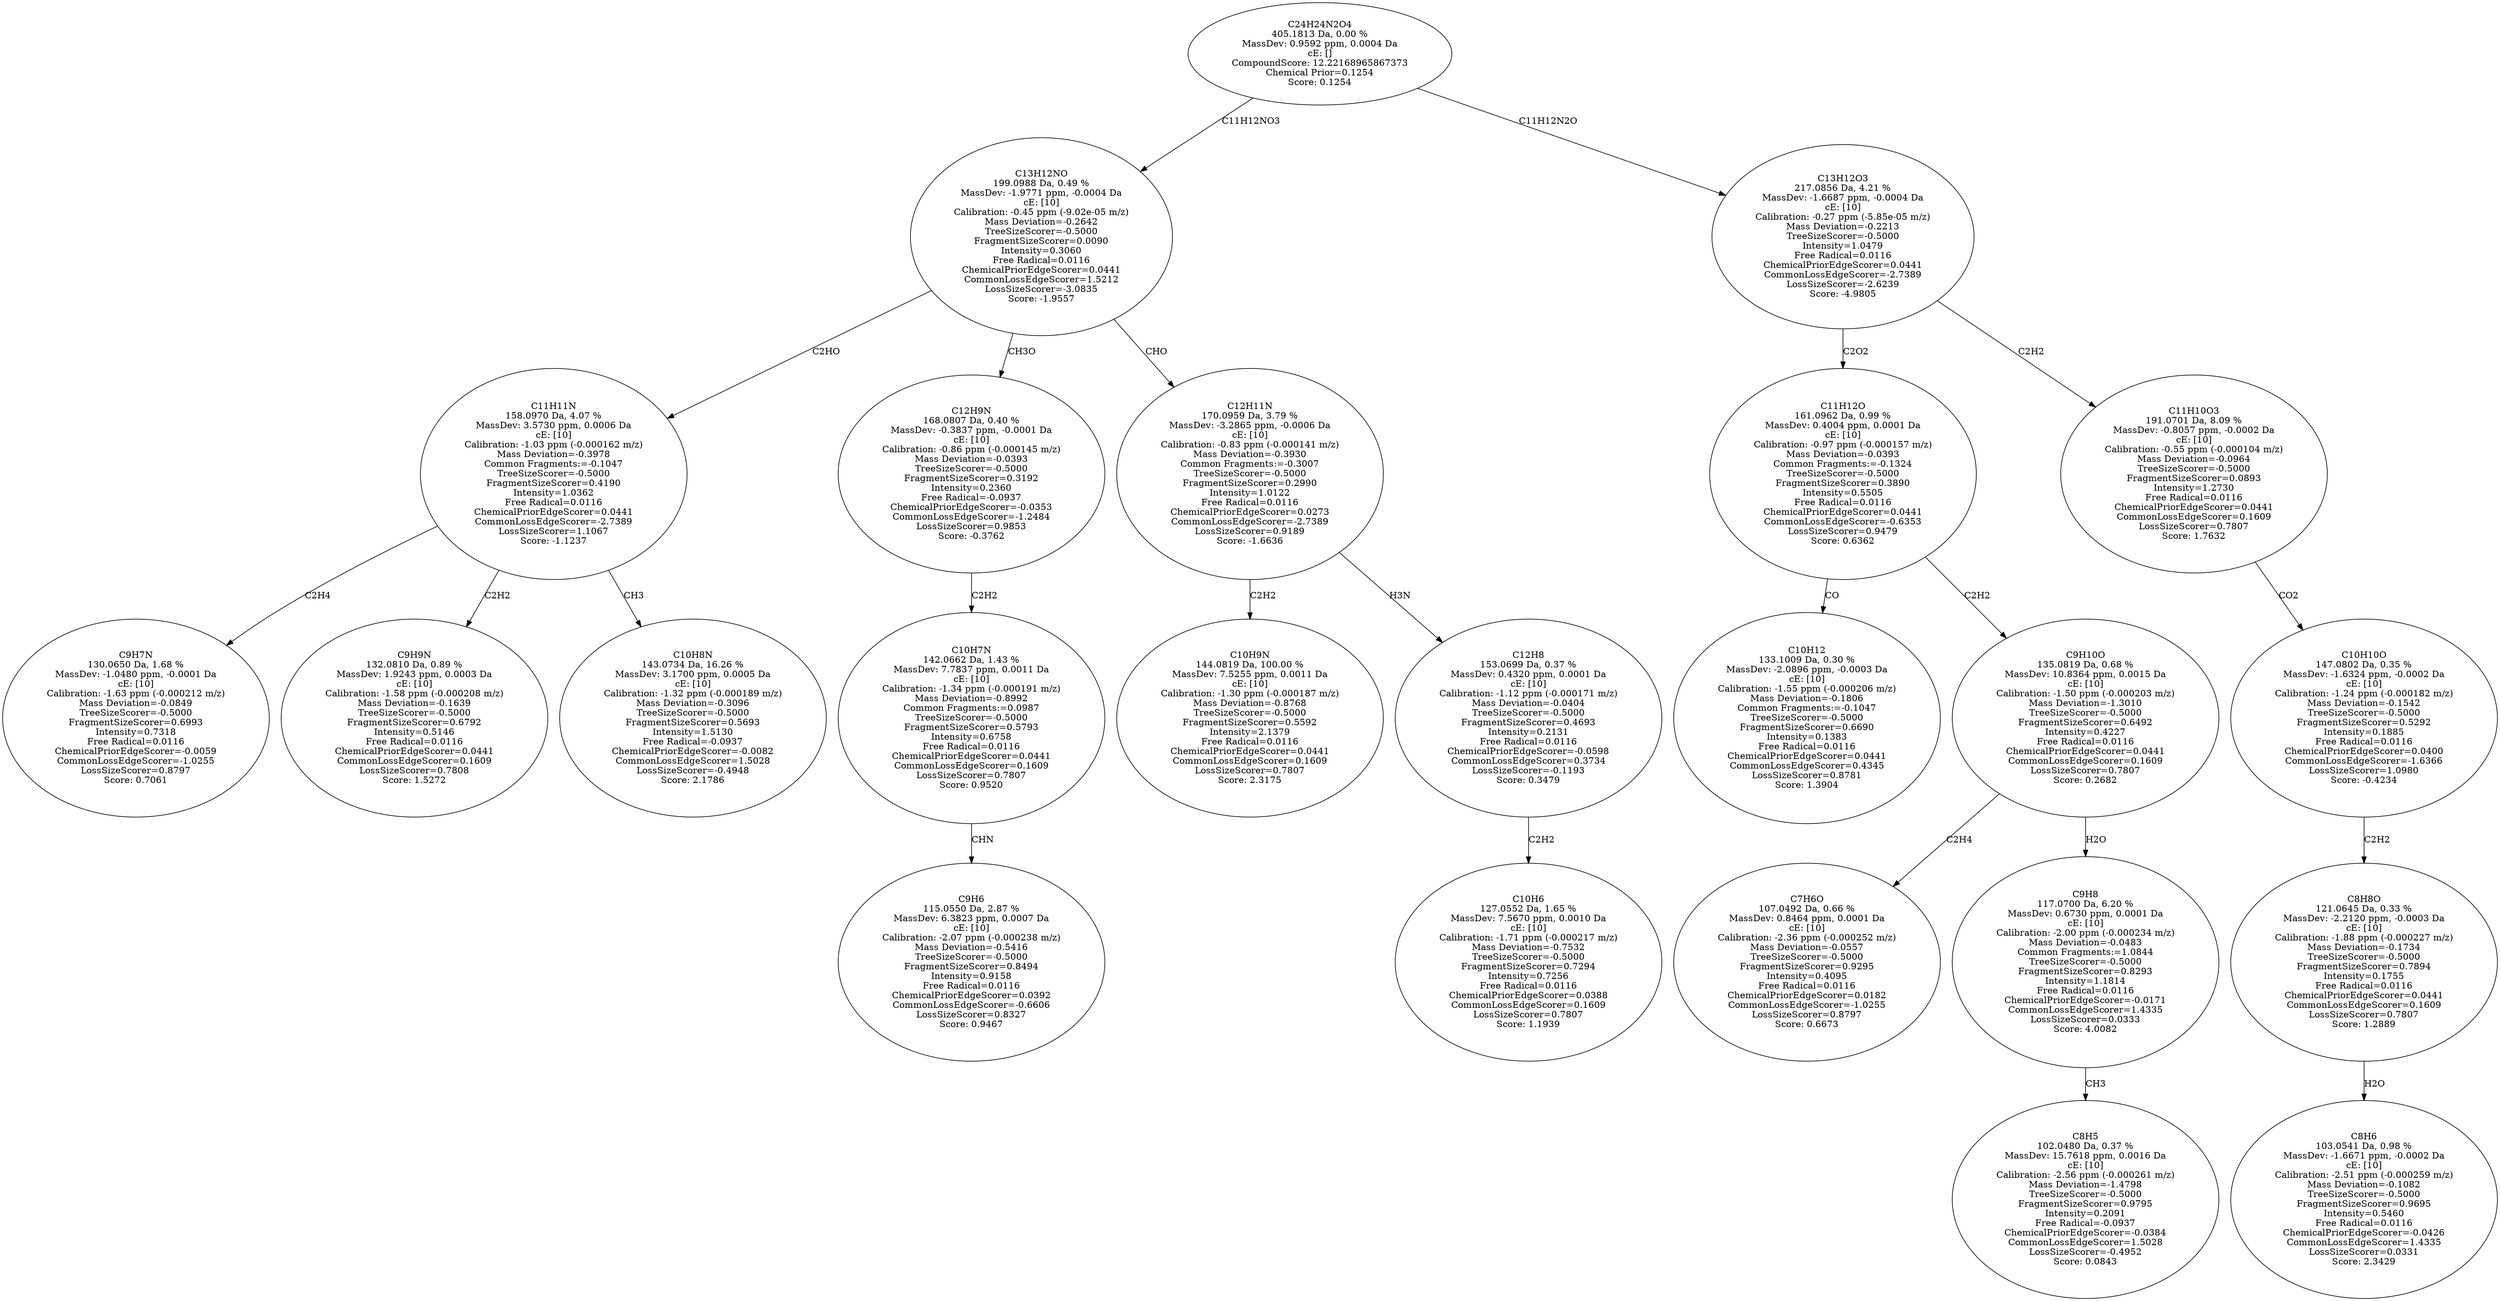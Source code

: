 strict digraph {
v1 [label="C9H7N\n130.0650 Da, 1.68 %\nMassDev: -1.0480 ppm, -0.0001 Da\ncE: [10]\nCalibration: -1.63 ppm (-0.000212 m/z)\nMass Deviation=-0.0849\nTreeSizeScorer=-0.5000\nFragmentSizeScorer=0.6993\nIntensity=0.7318\nFree Radical=0.0116\nChemicalPriorEdgeScorer=-0.0059\nCommonLossEdgeScorer=-1.0255\nLossSizeScorer=0.8797\nScore: 0.7061"];
v2 [label="C9H9N\n132.0810 Da, 0.89 %\nMassDev: 1.9243 ppm, 0.0003 Da\ncE: [10]\nCalibration: -1.58 ppm (-0.000208 m/z)\nMass Deviation=-0.1639\nTreeSizeScorer=-0.5000\nFragmentSizeScorer=0.6792\nIntensity=0.5146\nFree Radical=0.0116\nChemicalPriorEdgeScorer=0.0441\nCommonLossEdgeScorer=0.1609\nLossSizeScorer=0.7808\nScore: 1.5272"];
v3 [label="C10H8N\n143.0734 Da, 16.26 %\nMassDev: 3.1700 ppm, 0.0005 Da\ncE: [10]\nCalibration: -1.32 ppm (-0.000189 m/z)\nMass Deviation=-0.3096\nTreeSizeScorer=-0.5000\nFragmentSizeScorer=0.5693\nIntensity=1.5130\nFree Radical=-0.0937\nChemicalPriorEdgeScorer=-0.0082\nCommonLossEdgeScorer=1.5028\nLossSizeScorer=-0.4948\nScore: 2.1786"];
v4 [label="C11H11N\n158.0970 Da, 4.07 %\nMassDev: 3.5730 ppm, 0.0006 Da\ncE: [10]\nCalibration: -1.03 ppm (-0.000162 m/z)\nMass Deviation=-0.3978\nCommon Fragments:=-0.1047\nTreeSizeScorer=-0.5000\nFragmentSizeScorer=0.4190\nIntensity=1.0362\nFree Radical=0.0116\nChemicalPriorEdgeScorer=0.0441\nCommonLossEdgeScorer=-2.7389\nLossSizeScorer=1.1067\nScore: -1.1237"];
v5 [label="C9H6\n115.0550 Da, 2.87 %\nMassDev: 6.3823 ppm, 0.0007 Da\ncE: [10]\nCalibration: -2.07 ppm (-0.000238 m/z)\nMass Deviation=-0.5416\nTreeSizeScorer=-0.5000\nFragmentSizeScorer=0.8494\nIntensity=0.9158\nFree Radical=0.0116\nChemicalPriorEdgeScorer=0.0392\nCommonLossEdgeScorer=-0.6606\nLossSizeScorer=0.8327\nScore: 0.9467"];
v6 [label="C10H7N\n142.0662 Da, 1.43 %\nMassDev: 7.7837 ppm, 0.0011 Da\ncE: [10]\nCalibration: -1.34 ppm (-0.000191 m/z)\nMass Deviation=-0.8992\nCommon Fragments:=0.0987\nTreeSizeScorer=-0.5000\nFragmentSizeScorer=0.5793\nIntensity=0.6758\nFree Radical=0.0116\nChemicalPriorEdgeScorer=0.0441\nCommonLossEdgeScorer=0.1609\nLossSizeScorer=0.7807\nScore: 0.9520"];
v7 [label="C12H9N\n168.0807 Da, 0.40 %\nMassDev: -0.3837 ppm, -0.0001 Da\ncE: [10]\nCalibration: -0.86 ppm (-0.000145 m/z)\nMass Deviation=-0.0393\nTreeSizeScorer=-0.5000\nFragmentSizeScorer=0.3192\nIntensity=0.2360\nFree Radical=-0.0937\nChemicalPriorEdgeScorer=-0.0353\nCommonLossEdgeScorer=-1.2484\nLossSizeScorer=0.9853\nScore: -0.3762"];
v8 [label="C10H9N\n144.0819 Da, 100.00 %\nMassDev: 7.5255 ppm, 0.0011 Da\ncE: [10]\nCalibration: -1.30 ppm (-0.000187 m/z)\nMass Deviation=-0.8768\nTreeSizeScorer=-0.5000\nFragmentSizeScorer=0.5592\nIntensity=2.1379\nFree Radical=0.0116\nChemicalPriorEdgeScorer=0.0441\nCommonLossEdgeScorer=0.1609\nLossSizeScorer=0.7807\nScore: 2.3175"];
v9 [label="C10H6\n127.0552 Da, 1.65 %\nMassDev: 7.5670 ppm, 0.0010 Da\ncE: [10]\nCalibration: -1.71 ppm (-0.000217 m/z)\nMass Deviation=-0.7532\nTreeSizeScorer=-0.5000\nFragmentSizeScorer=0.7294\nIntensity=0.7256\nFree Radical=0.0116\nChemicalPriorEdgeScorer=0.0388\nCommonLossEdgeScorer=0.1609\nLossSizeScorer=0.7807\nScore: 1.1939"];
v10 [label="C12H8\n153.0699 Da, 0.37 %\nMassDev: 0.4320 ppm, 0.0001 Da\ncE: [10]\nCalibration: -1.12 ppm (-0.000171 m/z)\nMass Deviation=-0.0404\nTreeSizeScorer=-0.5000\nFragmentSizeScorer=0.4693\nIntensity=0.2131\nFree Radical=0.0116\nChemicalPriorEdgeScorer=-0.0598\nCommonLossEdgeScorer=0.3734\nLossSizeScorer=-0.1193\nScore: 0.3479"];
v11 [label="C12H11N\n170.0959 Da, 3.79 %\nMassDev: -3.2865 ppm, -0.0006 Da\ncE: [10]\nCalibration: -0.83 ppm (-0.000141 m/z)\nMass Deviation=-0.3930\nCommon Fragments:=-0.3007\nTreeSizeScorer=-0.5000\nFragmentSizeScorer=0.2990\nIntensity=1.0122\nFree Radical=0.0116\nChemicalPriorEdgeScorer=0.0273\nCommonLossEdgeScorer=-2.7389\nLossSizeScorer=0.9189\nScore: -1.6636"];
v12 [label="C13H12NO\n199.0988 Da, 0.49 %\nMassDev: -1.9771 ppm, -0.0004 Da\ncE: [10]\nCalibration: -0.45 ppm (-9.02e-05 m/z)\nMass Deviation=-0.2642\nTreeSizeScorer=-0.5000\nFragmentSizeScorer=0.0090\nIntensity=0.3060\nFree Radical=0.0116\nChemicalPriorEdgeScorer=0.0441\nCommonLossEdgeScorer=1.5212\nLossSizeScorer=-3.0835\nScore: -1.9557"];
v13 [label="C10H12\n133.1009 Da, 0.30 %\nMassDev: -2.0896 ppm, -0.0003 Da\ncE: [10]\nCalibration: -1.55 ppm (-0.000206 m/z)\nMass Deviation=-0.1806\nCommon Fragments:=-0.1047\nTreeSizeScorer=-0.5000\nFragmentSizeScorer=0.6690\nIntensity=0.1383\nFree Radical=0.0116\nChemicalPriorEdgeScorer=0.0441\nCommonLossEdgeScorer=0.4345\nLossSizeScorer=0.8781\nScore: 1.3904"];
v14 [label="C7H6O\n107.0492 Da, 0.66 %\nMassDev: 0.8464 ppm, 0.0001 Da\ncE: [10]\nCalibration: -2.36 ppm (-0.000252 m/z)\nMass Deviation=-0.0557\nTreeSizeScorer=-0.5000\nFragmentSizeScorer=0.9295\nIntensity=0.4095\nFree Radical=0.0116\nChemicalPriorEdgeScorer=0.0182\nCommonLossEdgeScorer=-1.0255\nLossSizeScorer=0.8797\nScore: 0.6673"];
v15 [label="C8H5\n102.0480 Da, 0.37 %\nMassDev: 15.7618 ppm, 0.0016 Da\ncE: [10]\nCalibration: -2.56 ppm (-0.000261 m/z)\nMass Deviation=-1.4798\nTreeSizeScorer=-0.5000\nFragmentSizeScorer=0.9795\nIntensity=0.2091\nFree Radical=-0.0937\nChemicalPriorEdgeScorer=-0.0384\nCommonLossEdgeScorer=1.5028\nLossSizeScorer=-0.4952\nScore: 0.0843"];
v16 [label="C9H8\n117.0700 Da, 6.20 %\nMassDev: 0.6730 ppm, 0.0001 Da\ncE: [10]\nCalibration: -2.00 ppm (-0.000234 m/z)\nMass Deviation=-0.0483\nCommon Fragments:=1.0844\nTreeSizeScorer=-0.5000\nFragmentSizeScorer=0.8293\nIntensity=1.1814\nFree Radical=0.0116\nChemicalPriorEdgeScorer=-0.0171\nCommonLossEdgeScorer=1.4335\nLossSizeScorer=0.0333\nScore: 4.0082"];
v17 [label="C9H10O\n135.0819 Da, 0.68 %\nMassDev: 10.8364 ppm, 0.0015 Da\ncE: [10]\nCalibration: -1.50 ppm (-0.000203 m/z)\nMass Deviation=-1.3010\nTreeSizeScorer=-0.5000\nFragmentSizeScorer=0.6492\nIntensity=0.4227\nFree Radical=0.0116\nChemicalPriorEdgeScorer=0.0441\nCommonLossEdgeScorer=0.1609\nLossSizeScorer=0.7807\nScore: 0.2682"];
v18 [label="C11H12O\n161.0962 Da, 0.99 %\nMassDev: 0.4004 ppm, 0.0001 Da\ncE: [10]\nCalibration: -0.97 ppm (-0.000157 m/z)\nMass Deviation=-0.0393\nCommon Fragments:=-0.1324\nTreeSizeScorer=-0.5000\nFragmentSizeScorer=0.3890\nIntensity=0.5505\nFree Radical=0.0116\nChemicalPriorEdgeScorer=0.0441\nCommonLossEdgeScorer=-0.6353\nLossSizeScorer=0.9479\nScore: 0.6362"];
v19 [label="C8H6\n103.0541 Da, 0.98 %\nMassDev: -1.6671 ppm, -0.0002 Da\ncE: [10]\nCalibration: -2.51 ppm (-0.000259 m/z)\nMass Deviation=-0.1082\nTreeSizeScorer=-0.5000\nFragmentSizeScorer=0.9695\nIntensity=0.5460\nFree Radical=0.0116\nChemicalPriorEdgeScorer=-0.0426\nCommonLossEdgeScorer=1.4335\nLossSizeScorer=0.0331\nScore: 2.3429"];
v20 [label="C8H8O\n121.0645 Da, 0.33 %\nMassDev: -2.2120 ppm, -0.0003 Da\ncE: [10]\nCalibration: -1.88 ppm (-0.000227 m/z)\nMass Deviation=-0.1734\nTreeSizeScorer=-0.5000\nFragmentSizeScorer=0.7894\nIntensity=0.1755\nFree Radical=0.0116\nChemicalPriorEdgeScorer=0.0441\nCommonLossEdgeScorer=0.1609\nLossSizeScorer=0.7807\nScore: 1.2889"];
v21 [label="C10H10O\n147.0802 Da, 0.35 %\nMassDev: -1.6324 ppm, -0.0002 Da\ncE: [10]\nCalibration: -1.24 ppm (-0.000182 m/z)\nMass Deviation=-0.1542\nTreeSizeScorer=-0.5000\nFragmentSizeScorer=0.5292\nIntensity=0.1885\nFree Radical=0.0116\nChemicalPriorEdgeScorer=0.0400\nCommonLossEdgeScorer=-1.6366\nLossSizeScorer=1.0980\nScore: -0.4234"];
v22 [label="C11H10O3\n191.0701 Da, 8.09 %\nMassDev: -0.8057 ppm, -0.0002 Da\ncE: [10]\nCalibration: -0.55 ppm (-0.000104 m/z)\nMass Deviation=-0.0964\nTreeSizeScorer=-0.5000\nFragmentSizeScorer=0.0893\nIntensity=1.2730\nFree Radical=0.0116\nChemicalPriorEdgeScorer=0.0441\nCommonLossEdgeScorer=0.1609\nLossSizeScorer=0.7807\nScore: 1.7632"];
v23 [label="C13H12O3\n217.0856 Da, 4.21 %\nMassDev: -1.6687 ppm, -0.0004 Da\ncE: [10]\nCalibration: -0.27 ppm (-5.85e-05 m/z)\nMass Deviation=-0.2213\nTreeSizeScorer=-0.5000\nIntensity=1.0479\nFree Radical=0.0116\nChemicalPriorEdgeScorer=0.0441\nCommonLossEdgeScorer=-2.7389\nLossSizeScorer=-2.6239\nScore: -4.9805"];
v24 [label="C24H24N2O4\n405.1813 Da, 0.00 %\nMassDev: 0.9592 ppm, 0.0004 Da\ncE: []\nCompoundScore: 12.22168965867373\nChemical Prior=0.1254\nScore: 0.1254"];
v4 -> v1 [label="C2H4"];
v4 -> v2 [label="C2H2"];
v4 -> v3 [label="CH3"];
v12 -> v4 [label="C2HO"];
v6 -> v5 [label="CHN"];
v7 -> v6 [label="C2H2"];
v12 -> v7 [label="CH3O"];
v11 -> v8 [label="C2H2"];
v10 -> v9 [label="C2H2"];
v11 -> v10 [label="H3N"];
v12 -> v11 [label="CHO"];
v24 -> v12 [label="C11H12NO3"];
v18 -> v13 [label="CO"];
v17 -> v14 [label="C2H4"];
v16 -> v15 [label="CH3"];
v17 -> v16 [label="H2O"];
v18 -> v17 [label="C2H2"];
v23 -> v18 [label="C2O2"];
v20 -> v19 [label="H2O"];
v21 -> v20 [label="C2H2"];
v22 -> v21 [label="CO2"];
v23 -> v22 [label="C2H2"];
v24 -> v23 [label="C11H12N2O"];
}